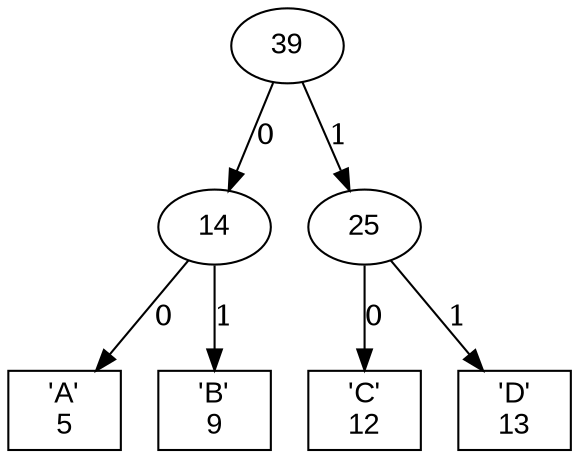 digraph Huffman {
  node [fontname="Arial"];
  node0 [label="39"];
  node1 [label="14"];
  node2 [label="'A'\n5", shape=box];
  node1 -> node2 [label="0"];
  node3 [label="'B'\n9", shape=box];
  node1 -> node3 [label="1"];
  node0 -> node1 [label="0"];
  node4 [label="25"];
  node5 [label="'C'\n12", shape=box];
  node4 -> node5 [label="0"];
  node6 [label="'D'\n13", shape=box];
  node4 -> node6 [label="1"];
  node0 -> node4 [label="1"];
}
